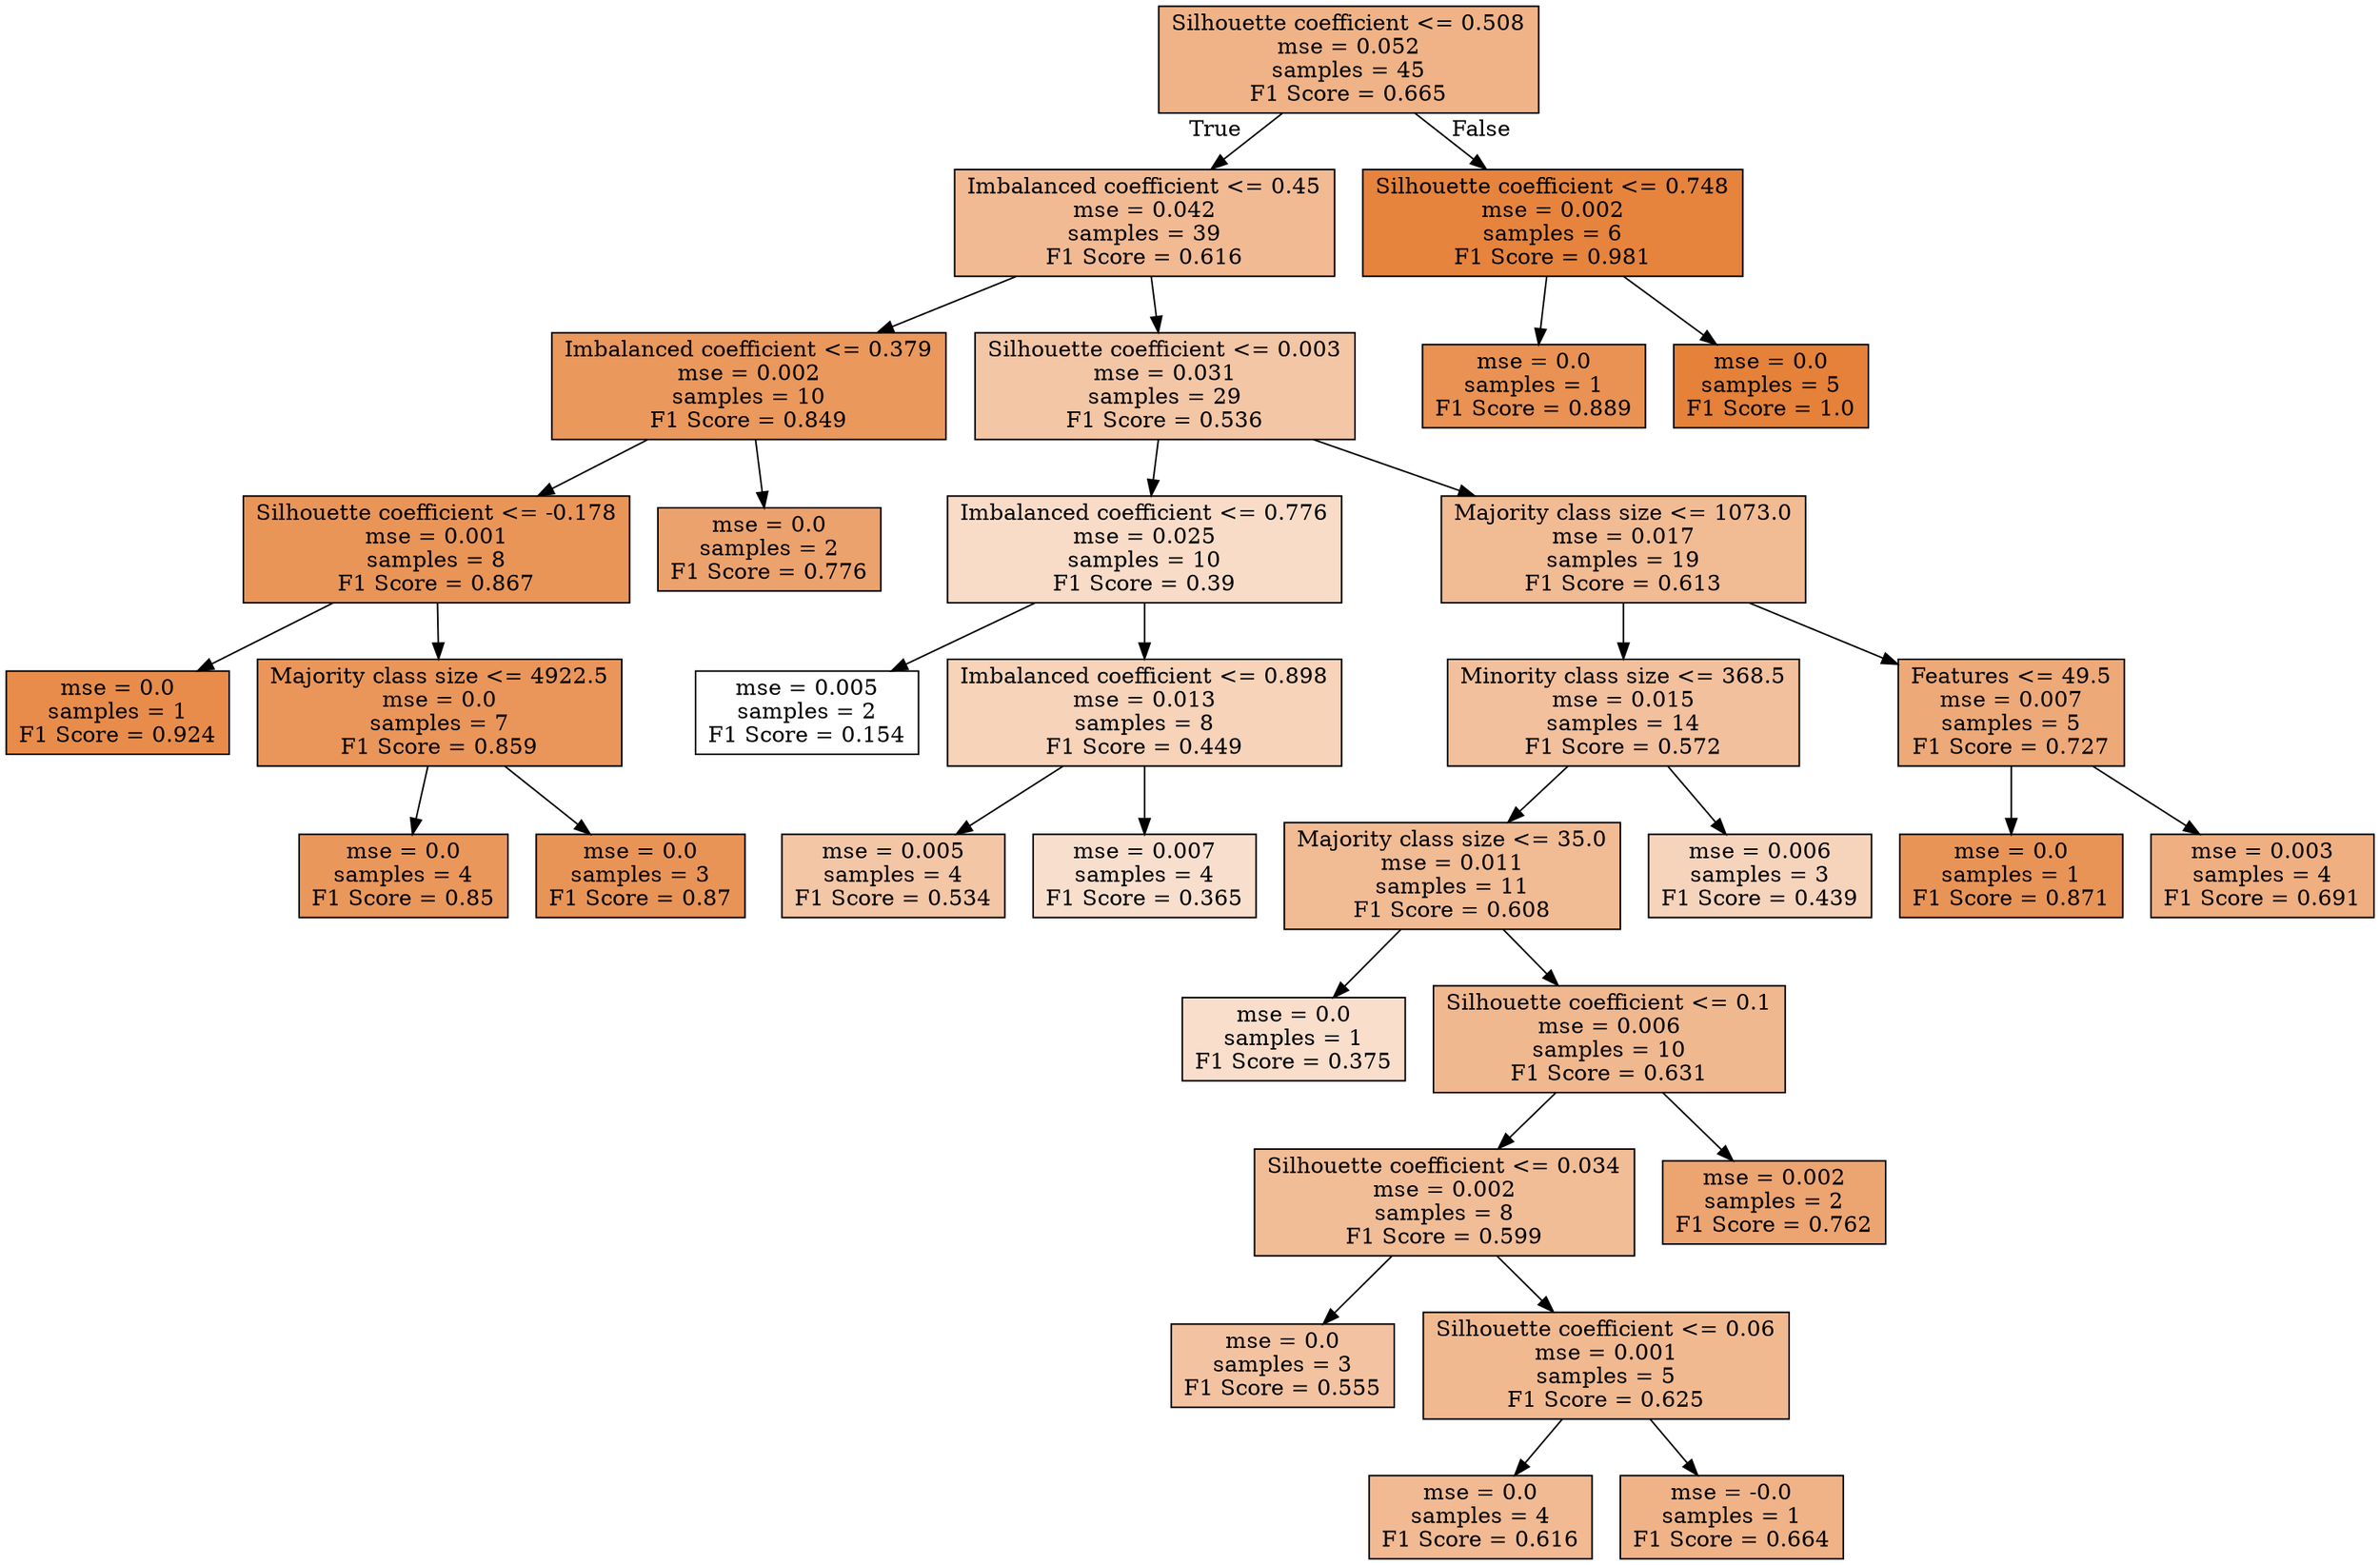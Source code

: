 digraph Tree {
node [shape=box, style="filled", color="black"] ;
0 [label="Silhouette coefficient <= 0.508\nmse = 0.052\nsamples = 45\nF1 Score = 0.665", fillcolor="#e581399a"] ;
1 [label="Imbalanced coefficient <= 0.45\nmse = 0.042\nsamples = 39\nF1 Score = 0.616", fillcolor="#e581398b"] ;
0 -> 1 [labeldistance=2.5, labelangle=45, headlabel="True"] ;
2 [label="Imbalanced coefficient <= 0.379\nmse = 0.002\nsamples = 10\nF1 Score = 0.849", fillcolor="#e58139d1"] ;
1 -> 2 ;
3 [label="Silhouette coefficient <= -0.178\nmse = 0.001\nsamples = 8\nF1 Score = 0.867", fillcolor="#e58139d7"] ;
2 -> 3 ;
4 [label="mse = 0.0\nsamples = 1\nF1 Score = 0.924", fillcolor="#e58139e8"] ;
3 -> 4 ;
5 [label="Majority class size <= 4922.5\nmse = 0.0\nsamples = 7\nF1 Score = 0.859", fillcolor="#e58139d4"] ;
3 -> 5 ;
6 [label="mse = 0.0\nsamples = 4\nF1 Score = 0.85", fillcolor="#e58139d2"] ;
5 -> 6 ;
7 [label="mse = 0.0\nsamples = 3\nF1 Score = 0.87", fillcolor="#e58139d8"] ;
5 -> 7 ;
8 [label="mse = 0.0\nsamples = 2\nF1 Score = 0.776", fillcolor="#e58139bb"] ;
2 -> 8 ;
9 [label="Silhouette coefficient <= 0.003\nmse = 0.031\nsamples = 29\nF1 Score = 0.536", fillcolor="#e5813973"] ;
1 -> 9 ;
10 [label="Imbalanced coefficient <= 0.776\nmse = 0.025\nsamples = 10\nF1 Score = 0.39", fillcolor="#e5813947"] ;
9 -> 10 ;
11 [label="mse = 0.005\nsamples = 2\nF1 Score = 0.154", fillcolor="#e5813900"] ;
10 -> 11 ;
12 [label="Imbalanced coefficient <= 0.898\nmse = 0.013\nsamples = 8\nF1 Score = 0.449", fillcolor="#e5813959"] ;
10 -> 12 ;
13 [label="mse = 0.005\nsamples = 4\nF1 Score = 0.534", fillcolor="#e5813972"] ;
12 -> 13 ;
14 [label="mse = 0.007\nsamples = 4\nF1 Score = 0.365", fillcolor="#e5813940"] ;
12 -> 14 ;
15 [label="Majority class size <= 1073.0\nmse = 0.017\nsamples = 19\nF1 Score = 0.613", fillcolor="#e581398a"] ;
9 -> 15 ;
16 [label="Minority class size <= 368.5\nmse = 0.015\nsamples = 14\nF1 Score = 0.572", fillcolor="#e581397e"] ;
15 -> 16 ;
17 [label="Majority class size <= 35.0\nmse = 0.011\nsamples = 11\nF1 Score = 0.608", fillcolor="#e5813989"] ;
16 -> 17 ;
18 [label="mse = 0.0\nsamples = 1\nF1 Score = 0.375", fillcolor="#e5813943"] ;
17 -> 18 ;
19 [label="Silhouette coefficient <= 0.1\nmse = 0.006\nsamples = 10\nF1 Score = 0.631", fillcolor="#e5813990"] ;
17 -> 19 ;
20 [label="Silhouette coefficient <= 0.034\nmse = 0.002\nsamples = 8\nF1 Score = 0.599", fillcolor="#e5813986"] ;
19 -> 20 ;
21 [label="mse = 0.0\nsamples = 3\nF1 Score = 0.555", fillcolor="#e5813979"] ;
20 -> 21 ;
22 [label="Silhouette coefficient <= 0.06\nmse = 0.001\nsamples = 5\nF1 Score = 0.625", fillcolor="#e581398e"] ;
20 -> 22 ;
23 [label="mse = 0.0\nsamples = 4\nF1 Score = 0.616", fillcolor="#e581398b"] ;
22 -> 23 ;
24 [label="mse = -0.0\nsamples = 1\nF1 Score = 0.664", fillcolor="#e581399a"] ;
22 -> 24 ;
25 [label="mse = 0.002\nsamples = 2\nF1 Score = 0.762", fillcolor="#e58139b7"] ;
19 -> 25 ;
26 [label="mse = 0.006\nsamples = 3\nF1 Score = 0.439", fillcolor="#e5813956"] ;
16 -> 26 ;
27 [label="Features <= 49.5\nmse = 0.007\nsamples = 5\nF1 Score = 0.727", fillcolor="#e58139ad"] ;
15 -> 27 ;
28 [label="mse = 0.0\nsamples = 1\nF1 Score = 0.871", fillcolor="#e58139d8"] ;
27 -> 28 ;
29 [label="mse = 0.003\nsamples = 4\nF1 Score = 0.691", fillcolor="#e58139a2"] ;
27 -> 29 ;
30 [label="Silhouette coefficient <= 0.748\nmse = 0.002\nsamples = 6\nF1 Score = 0.981", fillcolor="#e58139f9"] ;
0 -> 30 [labeldistance=2.5, labelangle=-45, headlabel="False"] ;
31 [label="mse = 0.0\nsamples = 1\nF1 Score = 0.889", fillcolor="#e58139dd"] ;
30 -> 31 ;
32 [label="mse = 0.0\nsamples = 5\nF1 Score = 1.0", fillcolor="#e58139ff"] ;
30 -> 32 ;
}